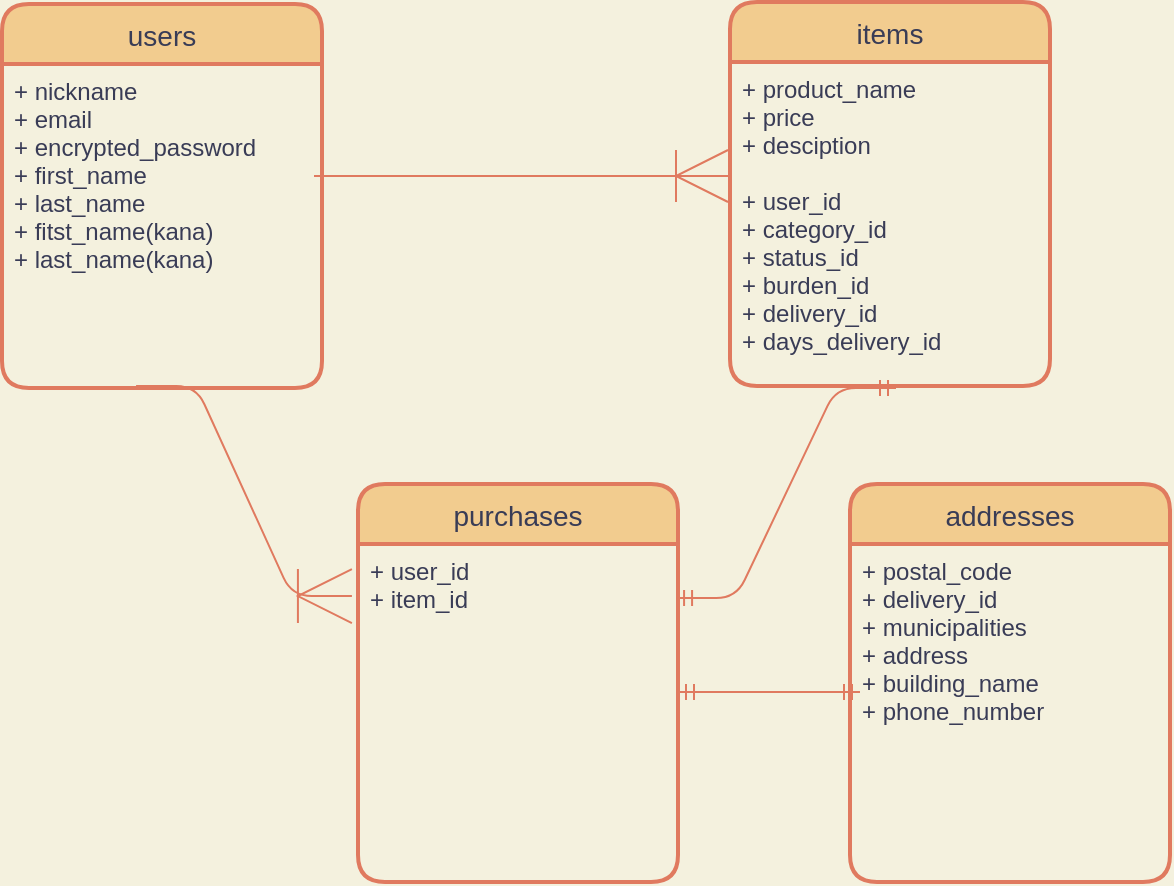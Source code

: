 <mxfile>
    <diagram id="RaZo1Plz2U3yYSZYVMgI" name="ページ1">
        <mxGraphModel dx="967" dy="830" grid="1" gridSize="13" guides="1" tooltips="1" connect="1" arrows="1" fold="1" page="1" pageScale="1" pageWidth="827" pageHeight="1169" background="#F4F1DE" math="0" shadow="0">
            <root>
                <mxCell id="0"/>
                <mxCell id="1" parent="0"/>
                <mxCell id="7" value="items" style="swimlane;childLayout=stackLayout;horizontal=1;startSize=30;horizontalStack=0;rounded=1;fontSize=14;fontStyle=0;strokeWidth=2;resizeParent=0;resizeLast=1;shadow=0;dashed=0;align=center;fillColor=#F2CC8F;strokeColor=#E07A5F;fontColor=#393C56;" parent="1" vertex="1">
                    <mxGeometry x="520" y="119" width="160" height="192" as="geometry"/>
                </mxCell>
                <mxCell id="8" value="+ product_name&#10;+ price&#10;+ desciption&#10;&#10;+ user_id&#10;+ category_id&#10;+ status_id&#10;+ burden_id&#10;+ delivery_id&#10;+ days_delivery_id" style="align=left;strokeColor=none;fillColor=none;spacingLeft=4;fontSize=12;verticalAlign=top;resizable=0;rotatable=0;part=1;fontColor=#393C56;" parent="7" vertex="1">
                    <mxGeometry y="30" width="160" height="162" as="geometry"/>
                </mxCell>
                <mxCell id="9" value="purchases" style="swimlane;childLayout=stackLayout;horizontal=1;startSize=30;horizontalStack=0;rounded=1;fontSize=14;fontStyle=0;strokeWidth=2;resizeParent=0;resizeLast=1;shadow=0;dashed=0;align=center;fillColor=#F2CC8F;strokeColor=#E07A5F;fontColor=#393C56;" parent="1" vertex="1">
                    <mxGeometry x="334" y="360" width="160" height="199" as="geometry"/>
                </mxCell>
                <mxCell id="10" value="+ user_id&#10;+ item_id" style="align=left;strokeColor=none;fillColor=none;spacingLeft=4;fontSize=12;verticalAlign=top;resizable=0;rotatable=0;part=1;fontColor=#393C56;" parent="9" vertex="1">
                    <mxGeometry y="30" width="160" height="169" as="geometry"/>
                </mxCell>
                <mxCell id="11" value="addresses" style="swimlane;childLayout=stackLayout;horizontal=1;startSize=30;horizontalStack=0;rounded=1;fontSize=14;fontStyle=0;strokeWidth=2;resizeParent=0;resizeLast=1;shadow=0;dashed=0;align=center;fillColor=#F2CC8F;strokeColor=#E07A5F;fontColor=#393C56;" parent="1" vertex="1">
                    <mxGeometry x="580" y="360" width="160" height="199" as="geometry"/>
                </mxCell>
                <mxCell id="12" value="+ postal_code&#10;+ delivery_id&#10;+ municipalities&#10;+ address&#10;+ building_name&#10;+ phone_number" style="align=left;strokeColor=none;fillColor=none;spacingLeft=4;fontSize=12;verticalAlign=top;resizable=0;rotatable=0;part=1;fontColor=#393C56;" parent="11" vertex="1">
                    <mxGeometry y="30" width="160" height="169" as="geometry"/>
                </mxCell>
                <mxCell id="21" value="" style="edgeStyle=entityRelationEdgeStyle;fontSize=12;html=1;endArrow=ERoneToMany;endSize=24;strokeColor=#E07A5F;fontColor=#393C56;labelBackgroundColor=#F4F1DE;" parent="1" edge="1">
                    <mxGeometry width="100" height="100" relative="1" as="geometry">
                        <mxPoint x="312" y="206" as="sourcePoint"/>
                        <mxPoint x="519" y="206" as="targetPoint"/>
                    </mxGeometry>
                </mxCell>
                <mxCell id="23" value="" style="edgeStyle=entityRelationEdgeStyle;fontSize=12;html=1;endArrow=ERmandOne;startArrow=ERmandOne;exitX=0.994;exitY=0.16;exitDx=0;exitDy=0;exitPerimeter=0;strokeColor=#E07A5F;fontColor=#393C56;labelBackgroundColor=#F4F1DE;" parent="1" source="10" edge="1">
                    <mxGeometry width="100" height="100" relative="1" as="geometry">
                        <mxPoint x="494" y="448" as="sourcePoint"/>
                        <mxPoint x="603" y="312" as="targetPoint"/>
                    </mxGeometry>
                </mxCell>
                <mxCell id="25" value="users" style="swimlane;childLayout=stackLayout;horizontal=1;startSize=30;horizontalStack=0;rounded=1;fontSize=14;fontStyle=0;strokeWidth=2;resizeParent=0;resizeLast=1;shadow=0;dashed=0;align=center;fillColor=#F2CC8F;strokeColor=#E07A5F;fontColor=#393C56;" parent="1" vertex="1">
                    <mxGeometry x="156" y="120" width="160" height="192" as="geometry"/>
                </mxCell>
                <mxCell id="26" value="+ nickname&#10;+ email&#10;+ encrypted_password&#10;+ first_name&#10;+ last_name&#10;+ fitst_name(kana)&#10;+ last_name(kana)" style="align=left;strokeColor=none;fillColor=none;spacingLeft=4;fontSize=12;verticalAlign=top;resizable=0;rotatable=0;part=1;fontColor=#393C56;" parent="25" vertex="1">
                    <mxGeometry y="30" width="160" height="162" as="geometry"/>
                </mxCell>
                <mxCell id="28" value="" style="edgeStyle=entityRelationEdgeStyle;fontSize=12;html=1;endArrow=ERmandOne;startArrow=ERmandOne;endSize=6;strokeColor=#E07A5F;fontColor=#393C56;labelBackgroundColor=#F4F1DE;" parent="1" edge="1">
                    <mxGeometry width="100" height="100" relative="1" as="geometry">
                        <mxPoint x="494" y="464" as="sourcePoint"/>
                        <mxPoint x="585" y="464" as="targetPoint"/>
                    </mxGeometry>
                </mxCell>
                <mxCell id="27" value="" style="edgeStyle=entityRelationEdgeStyle;fontSize=12;html=1;endArrow=ERoneToMany;endSize=25;entryX=-0.019;entryY=0.154;entryDx=0;entryDy=0;entryPerimeter=0;exitX=0.419;exitY=0.994;exitDx=0;exitDy=0;exitPerimeter=0;strokeColor=#E07A5F;fontColor=#393C56;labelBackgroundColor=#F4F1DE;" parent="1" source="26" target="10" edge="1">
                    <mxGeometry width="100" height="100" relative="1" as="geometry">
                        <mxPoint x="221" y="286" as="sourcePoint"/>
                        <mxPoint x="321" y="186" as="targetPoint"/>
                    </mxGeometry>
                </mxCell>
            </root>
        </mxGraphModel>
    </diagram>
</mxfile>